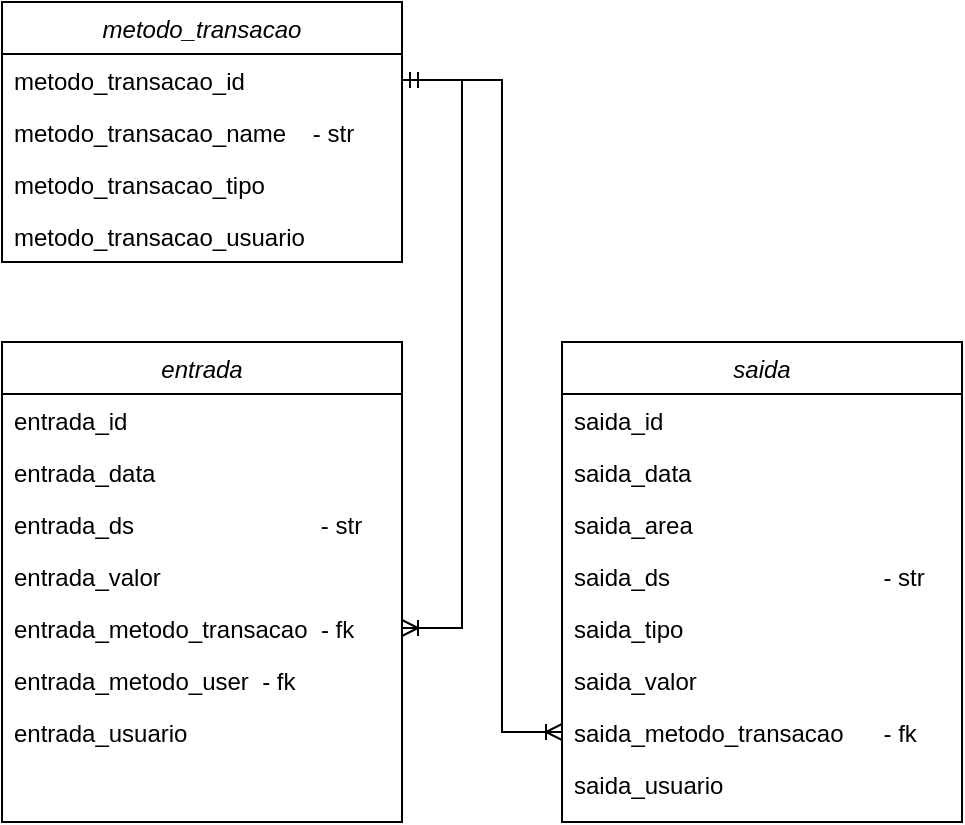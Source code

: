 <mxfile version="21.6.1" type="device">
  <diagram id="C5RBs43oDa-KdzZeNtuy" name="Page-1">
    <mxGraphModel dx="1055" dy="700" grid="1" gridSize="10" guides="1" tooltips="1" connect="1" arrows="1" fold="1" page="1" pageScale="1" pageWidth="827" pageHeight="1169" math="0" shadow="0">
      <root>
        <mxCell id="WIyWlLk6GJQsqaUBKTNV-0" />
        <mxCell id="WIyWlLk6GJQsqaUBKTNV-1" parent="WIyWlLk6GJQsqaUBKTNV-0" />
        <mxCell id="zkfFHV4jXpPFQw0GAbJ--0" value="metodo_transacao" style="swimlane;fontStyle=2;align=center;verticalAlign=top;childLayout=stackLayout;horizontal=1;startSize=26;horizontalStack=0;resizeParent=1;resizeLast=0;collapsible=1;marginBottom=0;rounded=0;shadow=0;strokeWidth=1;" parent="WIyWlLk6GJQsqaUBKTNV-1" vertex="1">
          <mxGeometry x="120" y="110" width="200" height="130" as="geometry">
            <mxRectangle x="120" y="120" width="160" height="26" as="alternateBounds" />
          </mxGeometry>
        </mxCell>
        <mxCell id="zkfFHV4jXpPFQw0GAbJ--1" value="metodo_transacao_id" style="text;align=left;verticalAlign=top;spacingLeft=4;spacingRight=4;overflow=hidden;rotatable=0;points=[[0,0.5],[1,0.5]];portConstraint=eastwest;" parent="zkfFHV4jXpPFQw0GAbJ--0" vertex="1">
          <mxGeometry y="26" width="200" height="26" as="geometry" />
        </mxCell>
        <mxCell id="zkfFHV4jXpPFQw0GAbJ--2" value="metodo_transacao_name    - str" style="text;align=left;verticalAlign=top;spacingLeft=4;spacingRight=4;overflow=hidden;rotatable=0;points=[[0,0.5],[1,0.5]];portConstraint=eastwest;rounded=0;shadow=0;html=0;" parent="zkfFHV4jXpPFQw0GAbJ--0" vertex="1">
          <mxGeometry y="52" width="200" height="26" as="geometry" />
        </mxCell>
        <mxCell id="1JE7Vxh66b0BAEWKvs18-33" value="metodo_transacao_tipo" style="text;align=left;verticalAlign=top;spacingLeft=4;spacingRight=4;overflow=hidden;rotatable=0;points=[[0,0.5],[1,0.5]];portConstraint=eastwest;rounded=0;shadow=0;html=0;" parent="zkfFHV4jXpPFQw0GAbJ--0" vertex="1">
          <mxGeometry y="78" width="200" height="26" as="geometry" />
        </mxCell>
        <mxCell id="RnsPVPdX0Mwq_XH48lMc-1" value="metodo_transacao_usuario" style="text;align=left;verticalAlign=top;spacingLeft=4;spacingRight=4;overflow=hidden;rotatable=0;points=[[0,0.5],[1,0.5]];portConstraint=eastwest;rounded=0;shadow=0;html=0;" vertex="1" parent="zkfFHV4jXpPFQw0GAbJ--0">
          <mxGeometry y="104" width="200" height="26" as="geometry" />
        </mxCell>
        <mxCell id="XiPXqEYGL068lmlMyI2l-0" value="entrada" style="swimlane;fontStyle=2;align=center;verticalAlign=top;childLayout=stackLayout;horizontal=1;startSize=26;horizontalStack=0;resizeParent=1;resizeLast=0;collapsible=1;marginBottom=0;rounded=0;shadow=0;strokeWidth=1;" parent="WIyWlLk6GJQsqaUBKTNV-1" vertex="1">
          <mxGeometry x="120" y="280" width="200" height="240" as="geometry">
            <mxRectangle x="120" y="280" width="160" height="26" as="alternateBounds" />
          </mxGeometry>
        </mxCell>
        <mxCell id="XiPXqEYGL068lmlMyI2l-1" value="entrada_id" style="text;align=left;verticalAlign=top;spacingLeft=4;spacingRight=4;overflow=hidden;rotatable=0;points=[[0,0.5],[1,0.5]];portConstraint=eastwest;" parent="XiPXqEYGL068lmlMyI2l-0" vertex="1">
          <mxGeometry y="26" width="200" height="26" as="geometry" />
        </mxCell>
        <mxCell id="1JE7Vxh66b0BAEWKvs18-0" value="entrada_data                           " style="text;align=left;verticalAlign=top;spacingLeft=4;spacingRight=4;overflow=hidden;rotatable=0;points=[[0,0.5],[1,0.5]];portConstraint=eastwest;" parent="XiPXqEYGL068lmlMyI2l-0" vertex="1">
          <mxGeometry y="52" width="200" height="26" as="geometry" />
        </mxCell>
        <mxCell id="XiPXqEYGL068lmlMyI2l-2" value="entrada_ds                            - str" style="text;align=left;verticalAlign=top;spacingLeft=4;spacingRight=4;overflow=hidden;rotatable=0;points=[[0,0.5],[1,0.5]];portConstraint=eastwest;rounded=0;shadow=0;html=0;" parent="XiPXqEYGL068lmlMyI2l-0" vertex="1">
          <mxGeometry y="78" width="200" height="26" as="geometry" />
        </mxCell>
        <mxCell id="1JE7Vxh66b0BAEWKvs18-1" value="entrada_valor" style="text;align=left;verticalAlign=top;spacingLeft=4;spacingRight=4;overflow=hidden;rotatable=0;points=[[0,0.5],[1,0.5]];portConstraint=eastwest;rounded=0;shadow=0;html=0;" parent="XiPXqEYGL068lmlMyI2l-0" vertex="1">
          <mxGeometry y="104" width="200" height="26" as="geometry" />
        </mxCell>
        <mxCell id="1JE7Vxh66b0BAEWKvs18-2" value="entrada_metodo_transacao  - fk" style="text;align=left;verticalAlign=top;spacingLeft=4;spacingRight=4;overflow=hidden;rotatable=0;points=[[0,0.5],[1,0.5]];portConstraint=eastwest;rounded=0;shadow=0;html=0;" parent="XiPXqEYGL068lmlMyI2l-0" vertex="1">
          <mxGeometry y="130" width="200" height="26" as="geometry" />
        </mxCell>
        <mxCell id="1JE7Vxh66b0BAEWKvs18-34" value="entrada_metodo_user  - fk" style="text;align=left;verticalAlign=top;spacingLeft=4;spacingRight=4;overflow=hidden;rotatable=0;points=[[0,0.5],[1,0.5]];portConstraint=eastwest;rounded=0;shadow=0;html=0;" parent="XiPXqEYGL068lmlMyI2l-0" vertex="1">
          <mxGeometry y="156" width="200" height="26" as="geometry" />
        </mxCell>
        <mxCell id="RnsPVPdX0Mwq_XH48lMc-2" value="entrada_usuario" style="text;align=left;verticalAlign=top;spacingLeft=4;spacingRight=4;overflow=hidden;rotatable=0;points=[[0,0.5],[1,0.5]];portConstraint=eastwest;rounded=0;shadow=0;html=0;" vertex="1" parent="XiPXqEYGL068lmlMyI2l-0">
          <mxGeometry y="182" width="200" height="26" as="geometry" />
        </mxCell>
        <mxCell id="LpwRbsVaKhKFGAyhnyXE-1" value="saida" style="swimlane;fontStyle=2;align=center;verticalAlign=top;childLayout=stackLayout;horizontal=1;startSize=26;horizontalStack=0;resizeParent=1;resizeLast=0;collapsible=1;marginBottom=0;rounded=0;shadow=0;strokeWidth=1;" parent="WIyWlLk6GJQsqaUBKTNV-1" vertex="1">
          <mxGeometry x="400" y="280" width="200" height="240" as="geometry">
            <mxRectangle x="120" y="120" width="160" height="26" as="alternateBounds" />
          </mxGeometry>
        </mxCell>
        <mxCell id="1JE7Vxh66b0BAEWKvs18-3" value="saida_id" style="text;align=left;verticalAlign=top;spacingLeft=4;spacingRight=4;overflow=hidden;rotatable=0;points=[[0,0.5],[1,0.5]];portConstraint=eastwest;" parent="LpwRbsVaKhKFGAyhnyXE-1" vertex="1">
          <mxGeometry y="26" width="200" height="26" as="geometry" />
        </mxCell>
        <mxCell id="1JE7Vxh66b0BAEWKvs18-4" value="saida_data" style="text;align=left;verticalAlign=top;spacingLeft=4;spacingRight=4;overflow=hidden;rotatable=0;points=[[0,0.5],[1,0.5]];portConstraint=eastwest;" parent="LpwRbsVaKhKFGAyhnyXE-1" vertex="1">
          <mxGeometry y="52" width="200" height="26" as="geometry" />
        </mxCell>
        <mxCell id="1JE7Vxh66b0BAEWKvs18-8" value="saida_area" style="text;align=left;verticalAlign=top;spacingLeft=4;spacingRight=4;overflow=hidden;rotatable=0;points=[[0,0.5],[1,0.5]];portConstraint=eastwest;rounded=0;shadow=0;html=0;" parent="LpwRbsVaKhKFGAyhnyXE-1" vertex="1">
          <mxGeometry y="78" width="200" height="26" as="geometry" />
        </mxCell>
        <mxCell id="1JE7Vxh66b0BAEWKvs18-5" value="saida_ds                                - str" style="text;align=left;verticalAlign=top;spacingLeft=4;spacingRight=4;overflow=hidden;rotatable=0;points=[[0,0.5],[1,0.5]];portConstraint=eastwest;rounded=0;shadow=0;html=0;" parent="LpwRbsVaKhKFGAyhnyXE-1" vertex="1">
          <mxGeometry y="104" width="200" height="26" as="geometry" />
        </mxCell>
        <mxCell id="1JE7Vxh66b0BAEWKvs18-6" value="saida_tipo" style="text;align=left;verticalAlign=top;spacingLeft=4;spacingRight=4;overflow=hidden;rotatable=0;points=[[0,0.5],[1,0.5]];portConstraint=eastwest;rounded=0;shadow=0;html=0;" parent="LpwRbsVaKhKFGAyhnyXE-1" vertex="1">
          <mxGeometry y="130" width="200" height="26" as="geometry" />
        </mxCell>
        <mxCell id="1JE7Vxh66b0BAEWKvs18-9" value="saida_valor" style="text;align=left;verticalAlign=top;spacingLeft=4;spacingRight=4;overflow=hidden;rotatable=0;points=[[0,0.5],[1,0.5]];portConstraint=eastwest;rounded=0;shadow=0;html=0;" parent="LpwRbsVaKhKFGAyhnyXE-1" vertex="1">
          <mxGeometry y="156" width="200" height="26" as="geometry" />
        </mxCell>
        <mxCell id="1JE7Vxh66b0BAEWKvs18-7" value="saida_metodo_transacao      - fk" style="text;align=left;verticalAlign=top;spacingLeft=4;spacingRight=4;overflow=hidden;rotatable=0;points=[[0,0.5],[1,0.5]];portConstraint=eastwest;rounded=0;shadow=0;html=0;" parent="LpwRbsVaKhKFGAyhnyXE-1" vertex="1">
          <mxGeometry y="182" width="200" height="26" as="geometry" />
        </mxCell>
        <mxCell id="RnsPVPdX0Mwq_XH48lMc-3" value="saida_usuario" style="text;align=left;verticalAlign=top;spacingLeft=4;spacingRight=4;overflow=hidden;rotatable=0;points=[[0,0.5],[1,0.5]];portConstraint=eastwest;rounded=0;shadow=0;html=0;" vertex="1" parent="LpwRbsVaKhKFGAyhnyXE-1">
          <mxGeometry y="208" width="200" height="26" as="geometry" />
        </mxCell>
        <mxCell id="1JE7Vxh66b0BAEWKvs18-23" value="" style="edgeStyle=entityRelationEdgeStyle;fontSize=12;html=1;endArrow=ERoneToMany;startArrow=ERmandOne;rounded=0;exitX=1;exitY=0.5;exitDx=0;exitDy=0;" parent="WIyWlLk6GJQsqaUBKTNV-1" source="zkfFHV4jXpPFQw0GAbJ--1" target="1JE7Vxh66b0BAEWKvs18-2" edge="1">
          <mxGeometry width="100" height="100" relative="1" as="geometry">
            <mxPoint x="360" y="290" as="sourcePoint" />
            <mxPoint x="430" y="410" as="targetPoint" />
            <Array as="points">
              <mxPoint x="350" y="350" />
              <mxPoint x="350" y="360" />
              <mxPoint x="370" y="430" />
              <mxPoint x="410" y="430" />
              <mxPoint x="380" y="420" />
              <mxPoint x="340" y="310" />
              <mxPoint x="350" y="350" />
              <mxPoint x="360" y="360" />
            </Array>
          </mxGeometry>
        </mxCell>
        <mxCell id="1JE7Vxh66b0BAEWKvs18-31" value="" style="edgeStyle=elbowEdgeStyle;fontSize=12;html=1;endArrow=ERoneToMany;startArrow=ERmandOne;rounded=0;" parent="WIyWlLk6GJQsqaUBKTNV-1" source="zkfFHV4jXpPFQw0GAbJ--1" target="1JE7Vxh66b0BAEWKvs18-7" edge="1">
          <mxGeometry width="100" height="100" relative="1" as="geometry">
            <mxPoint x="300" y="650" as="sourcePoint" />
            <mxPoint x="380" y="480" as="targetPoint" />
            <Array as="points">
              <mxPoint x="370" y="320" />
            </Array>
          </mxGeometry>
        </mxCell>
      </root>
    </mxGraphModel>
  </diagram>
</mxfile>
